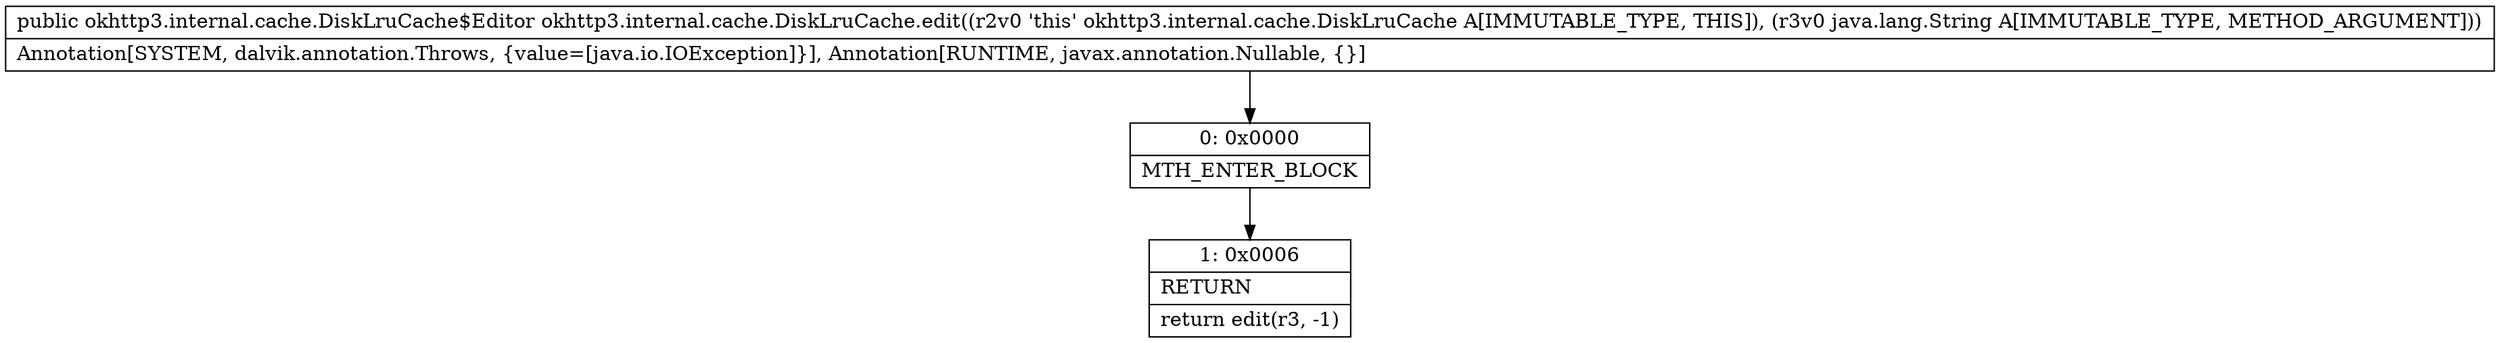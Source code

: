 digraph "CFG forokhttp3.internal.cache.DiskLruCache.edit(Ljava\/lang\/String;)Lokhttp3\/internal\/cache\/DiskLruCache$Editor;" {
Node_0 [shape=record,label="{0\:\ 0x0000|MTH_ENTER_BLOCK\l}"];
Node_1 [shape=record,label="{1\:\ 0x0006|RETURN\l|return edit(r3, \-1)\l}"];
MethodNode[shape=record,label="{public okhttp3.internal.cache.DiskLruCache$Editor okhttp3.internal.cache.DiskLruCache.edit((r2v0 'this' okhttp3.internal.cache.DiskLruCache A[IMMUTABLE_TYPE, THIS]), (r3v0 java.lang.String A[IMMUTABLE_TYPE, METHOD_ARGUMENT]))  | Annotation[SYSTEM, dalvik.annotation.Throws, \{value=[java.io.IOException]\}], Annotation[RUNTIME, javax.annotation.Nullable, \{\}]\l}"];
MethodNode -> Node_0;
Node_0 -> Node_1;
}

